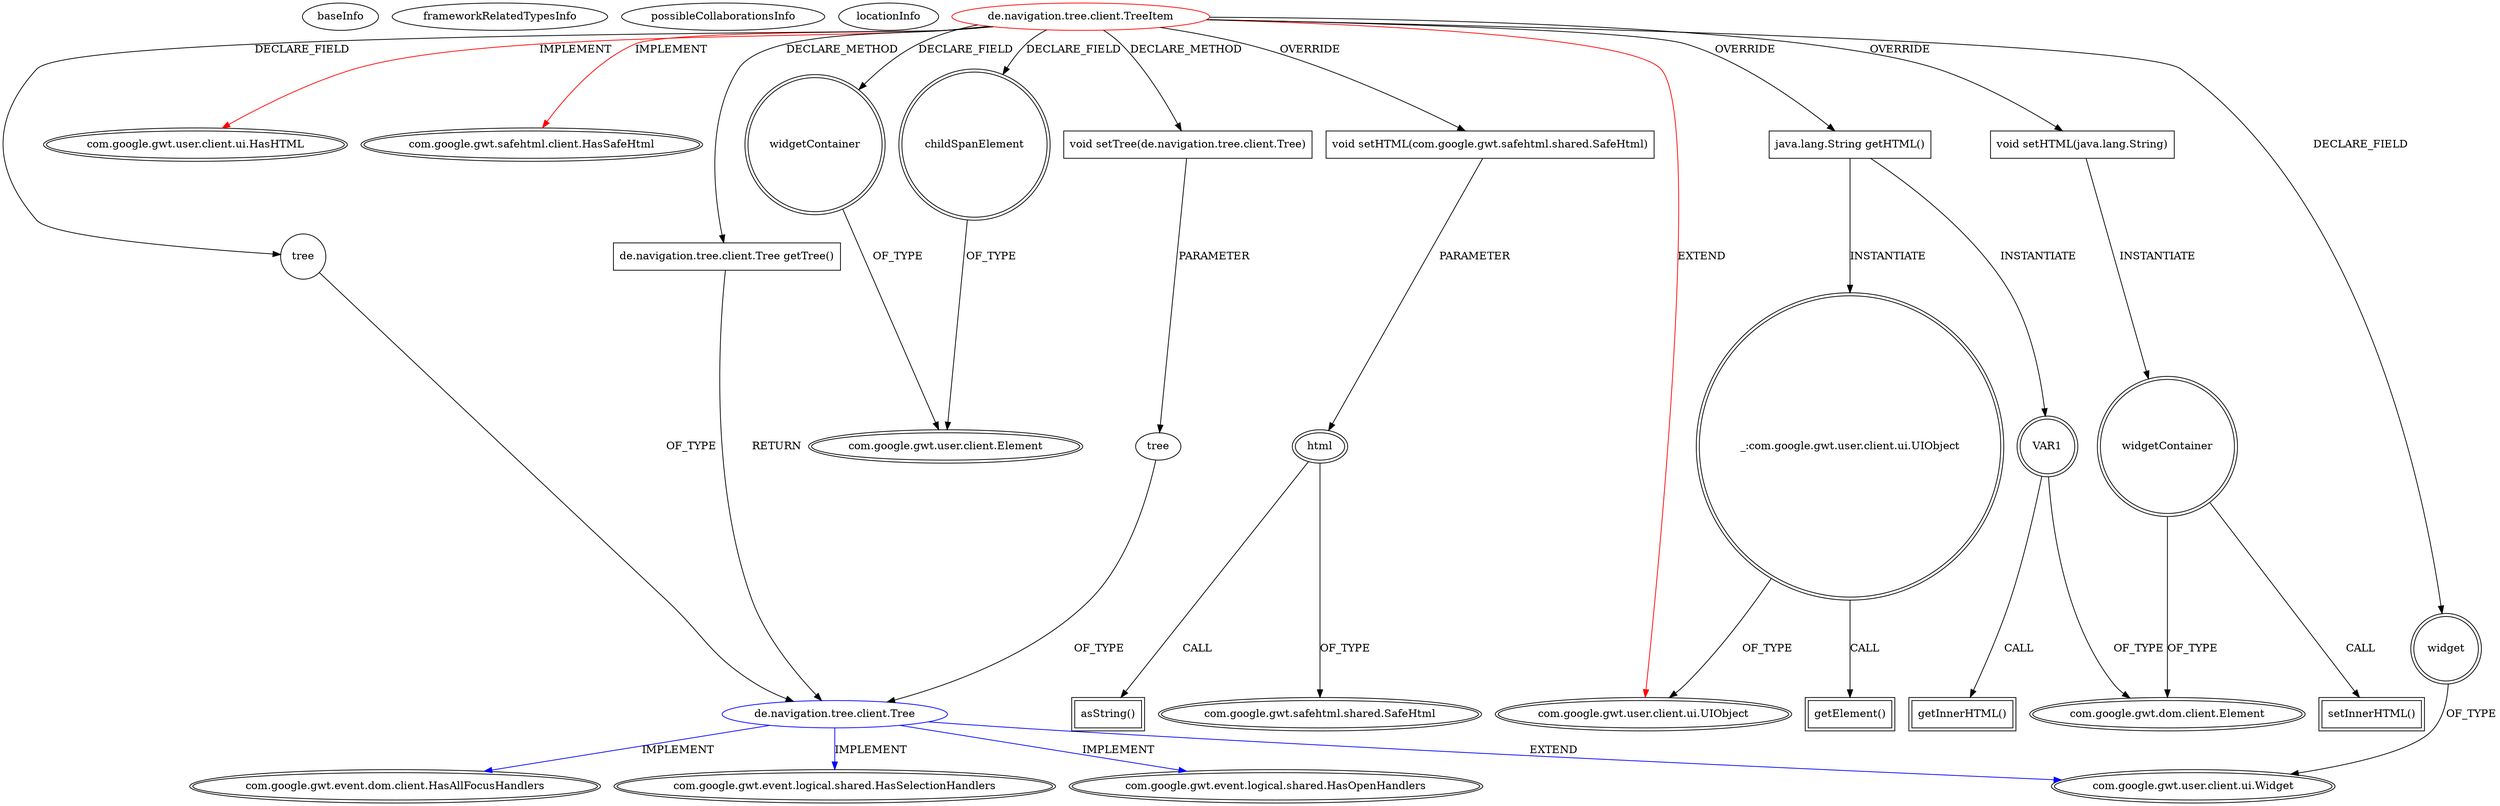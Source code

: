 digraph {
baseInfo[graphId=1282,category="extension_graph",isAnonymous=false,possibleRelation=true]
frameworkRelatedTypesInfo[0="com.google.gwt.user.client.ui.UIObject",1="com.google.gwt.user.client.ui.HasHTML",2="com.google.gwt.safehtml.client.HasSafeHtml"]
possibleCollaborationsInfo[0="1282~CLIENT_METHOD_DECLARATION-PARAMETER_DECLARATION-CLIENT_METHOD_DECLARATION-RETURN_TYPE-FIELD_DECLARATION-~com.google.gwt.user.client.ui.UIObject com.google.gwt.user.client.ui.HasHTML com.google.gwt.safehtml.client.HasSafeHtml ~com.google.gwt.user.client.ui.Widget com.google.gwt.event.dom.client.HasAllFocusHandlers com.google.gwt.event.logical.shared.HasSelectionHandlers com.google.gwt.event.logical.shared.HasOpenHandlers ~false~false"]
locationInfo[projectName="domi1wa-List-Navigation-Tree",filePath="/domi1wa-List-Navigation-Tree/List-Navigation-Tree-master/NavigationTree/src/de/navigation/tree/client/TreeItem.java",contextSignature="TreeItem",graphId="1282"]
0[label="de.navigation.tree.client.TreeItem",vertexType="ROOT_CLIENT_CLASS_DECLARATION",isFrameworkType=false,color=red]
1[label="com.google.gwt.user.client.ui.UIObject",vertexType="FRAMEWORK_CLASS_TYPE",isFrameworkType=true,peripheries=2]
2[label="com.google.gwt.user.client.ui.HasHTML",vertexType="FRAMEWORK_INTERFACE_TYPE",isFrameworkType=true,peripheries=2]
3[label="com.google.gwt.safehtml.client.HasSafeHtml",vertexType="FRAMEWORK_INTERFACE_TYPE",isFrameworkType=true,peripheries=2]
4[label="childSpanElement",vertexType="FIELD_DECLARATION",isFrameworkType=true,peripheries=2,shape=circle]
5[label="com.google.gwt.user.client.Element",vertexType="FRAMEWORK_CLASS_TYPE",isFrameworkType=true,peripheries=2]
6[label="tree",vertexType="FIELD_DECLARATION",isFrameworkType=false,shape=circle]
7[label="de.navigation.tree.client.Tree",vertexType="REFERENCE_CLIENT_CLASS_DECLARATION",isFrameworkType=false,color=blue]
8[label="com.google.gwt.user.client.ui.Widget",vertexType="FRAMEWORK_CLASS_TYPE",isFrameworkType=true,peripheries=2]
9[label="com.google.gwt.event.dom.client.HasAllFocusHandlers",vertexType="FRAMEWORK_INTERFACE_TYPE",isFrameworkType=true,peripheries=2]
10[label="com.google.gwt.event.logical.shared.HasSelectionHandlers",vertexType="FRAMEWORK_INTERFACE_TYPE",isFrameworkType=true,peripheries=2]
11[label="com.google.gwt.event.logical.shared.HasOpenHandlers",vertexType="FRAMEWORK_INTERFACE_TYPE",isFrameworkType=true,peripheries=2]
12[label="widget",vertexType="FIELD_DECLARATION",isFrameworkType=true,peripheries=2,shape=circle]
14[label="widgetContainer",vertexType="FIELD_DECLARATION",isFrameworkType=true,peripheries=2,shape=circle]
16[label="void setHTML(com.google.gwt.safehtml.shared.SafeHtml)",vertexType="OVERRIDING_METHOD_DECLARATION",isFrameworkType=false,shape=box]
17[label="html",vertexType="PARAMETER_DECLARATION",isFrameworkType=true,peripheries=2]
18[label="com.google.gwt.safehtml.shared.SafeHtml",vertexType="FRAMEWORK_INTERFACE_TYPE",isFrameworkType=true,peripheries=2]
20[label="asString()",vertexType="INSIDE_CALL",isFrameworkType=true,peripheries=2,shape=box]
21[label="java.lang.String getHTML()",vertexType="OVERRIDING_METHOD_DECLARATION",isFrameworkType=false,shape=box]
22[label="VAR1",vertexType="VARIABLE_EXPRESION",isFrameworkType=true,peripheries=2,shape=circle]
24[label="com.google.gwt.dom.client.Element",vertexType="FRAMEWORK_CLASS_TYPE",isFrameworkType=true,peripheries=2]
23[label="getInnerHTML()",vertexType="INSIDE_CALL",isFrameworkType=true,peripheries=2,shape=box]
25[label="_:com.google.gwt.user.client.ui.UIObject",vertexType="VARIABLE_EXPRESION",isFrameworkType=true,peripheries=2,shape=circle]
26[label="getElement()",vertexType="INSIDE_CALL",isFrameworkType=true,peripheries=2,shape=box]
28[label="void setHTML(java.lang.String)",vertexType="OVERRIDING_METHOD_DECLARATION",isFrameworkType=false,shape=box]
29[label="widgetContainer",vertexType="VARIABLE_EXPRESION",isFrameworkType=true,peripheries=2,shape=circle]
30[label="setInnerHTML()",vertexType="INSIDE_CALL",isFrameworkType=true,peripheries=2,shape=box]
151[label="de.navigation.tree.client.Tree getTree()",vertexType="CLIENT_METHOD_DECLARATION",isFrameworkType=false,shape=box]
153[label="void setTree(de.navigation.tree.client.Tree)",vertexType="CLIENT_METHOD_DECLARATION",isFrameworkType=false,shape=box]
154[label="tree",vertexType="PARAMETER_DECLARATION",isFrameworkType=false]
0->1[label="EXTEND",color=red]
0->2[label="IMPLEMENT",color=red]
0->3[label="IMPLEMENT",color=red]
0->4[label="DECLARE_FIELD"]
4->5[label="OF_TYPE"]
0->6[label="DECLARE_FIELD"]
7->8[label="EXTEND",color=blue]
7->9[label="IMPLEMENT",color=blue]
7->10[label="IMPLEMENT",color=blue]
7->11[label="IMPLEMENT",color=blue]
6->7[label="OF_TYPE"]
0->12[label="DECLARE_FIELD"]
12->8[label="OF_TYPE"]
0->14[label="DECLARE_FIELD"]
14->5[label="OF_TYPE"]
0->16[label="OVERRIDE"]
17->18[label="OF_TYPE"]
16->17[label="PARAMETER"]
17->20[label="CALL"]
0->21[label="OVERRIDE"]
21->22[label="INSTANTIATE"]
22->24[label="OF_TYPE"]
22->23[label="CALL"]
21->25[label="INSTANTIATE"]
25->1[label="OF_TYPE"]
25->26[label="CALL"]
0->28[label="OVERRIDE"]
28->29[label="INSTANTIATE"]
29->24[label="OF_TYPE"]
29->30[label="CALL"]
0->151[label="DECLARE_METHOD"]
151->7[label="RETURN"]
0->153[label="DECLARE_METHOD"]
154->7[label="OF_TYPE"]
153->154[label="PARAMETER"]
}
